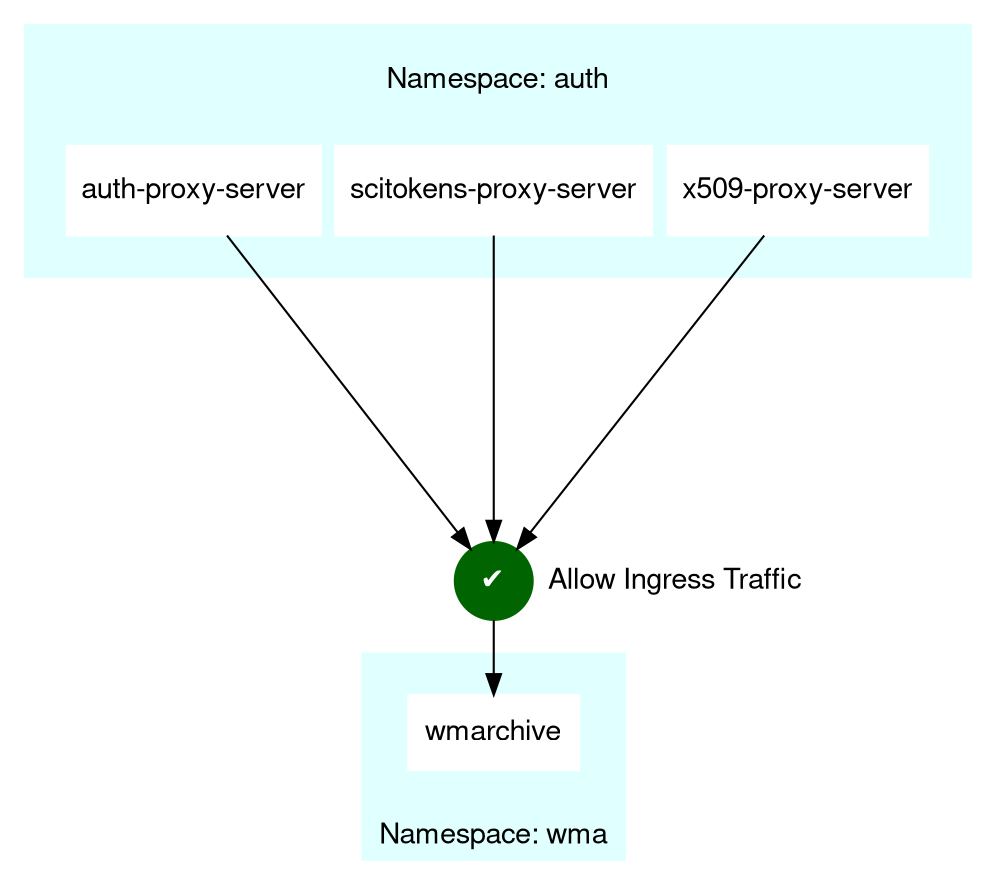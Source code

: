 digraph G {

	nodesep=0.1;
	fontname="Helvetica,Arial,sans-serif"
	node [fontname="Helvetica,Arial,sans-serif"]
	edge [fontname="Helvetica,Arial,sans-serif"]
	node [shape=box, style=filled, color=white]

	subgraph cluster_0 {
		style=filled;
		color=lightcyan;
		node [style=filled, color=white, shape=box];
		auth_proxy_server [label="auth-proxy-server", margin="0.1,0.2"]
		scitokens_proxy_server [label="scitokens-proxy-server", margin="0.1,0.2"]
		x509_proxy_server [label="x509-proxy-server", margin="0.1,0.2"]
		label = " \nNamespace: auth";
		labeljust="c"
		margin=20;
	}

	subgraph cluster_1 {
	    style=filled;
		color=lightcyan;
		node [style=filled, shape=box];
		label = "Namespace: wma";
		labelloc=b;
		labeljust="c"
		margin=20;
		
        wmarchive[label="wmarchive", labeljust="c"]
	

	}
	subgraph cluster_4 {
		color=white
		allow_label[color=white, margin=0, label="Allow Ingress Traffic"]
		tick[shape=circle, style=filled, color=darkgreen, fontcolor=white label=<&#10004;>]
	}
	
	
	auth_proxy_server -> tick [minlen=4]
	scitokens_proxy_server -> tick
	x509_proxy_server -> tick
	
	tick -> wmarchive


}